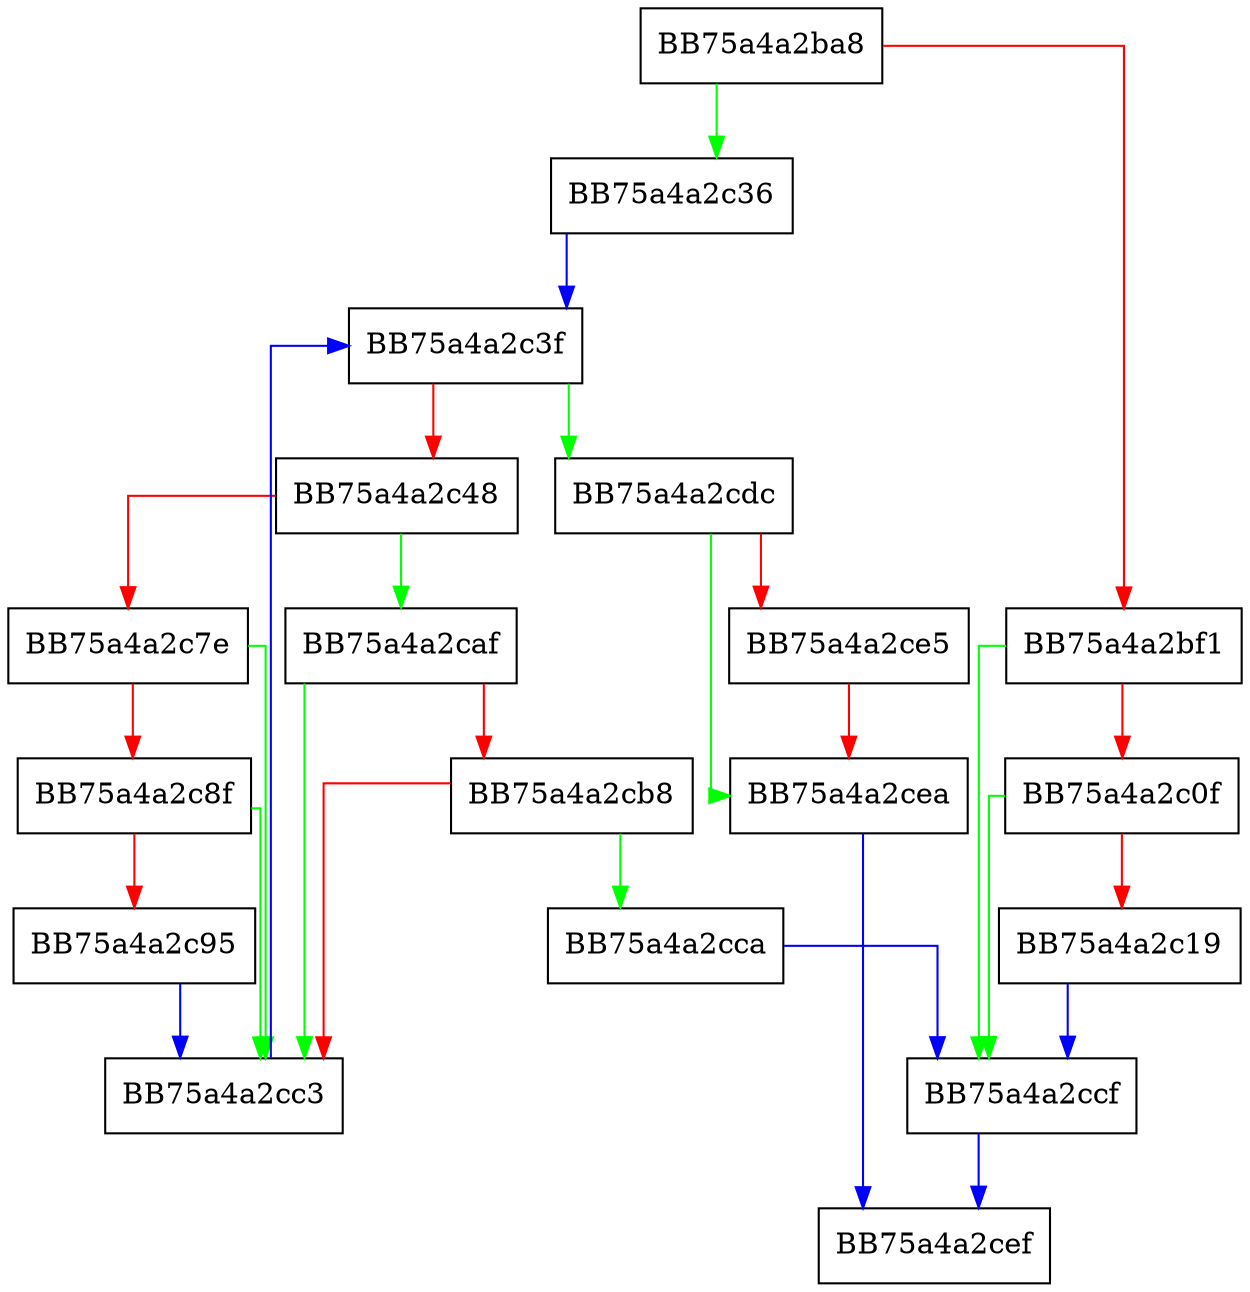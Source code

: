 digraph MpGetLoggedOnUserSession {
  node [shape="box"];
  graph [splines=ortho];
  BB75a4a2ba8 -> BB75a4a2c36 [color="green"];
  BB75a4a2ba8 -> BB75a4a2bf1 [color="red"];
  BB75a4a2bf1 -> BB75a4a2ccf [color="green"];
  BB75a4a2bf1 -> BB75a4a2c0f [color="red"];
  BB75a4a2c0f -> BB75a4a2ccf [color="green"];
  BB75a4a2c0f -> BB75a4a2c19 [color="red"];
  BB75a4a2c19 -> BB75a4a2ccf [color="blue"];
  BB75a4a2c36 -> BB75a4a2c3f [color="blue"];
  BB75a4a2c3f -> BB75a4a2cdc [color="green"];
  BB75a4a2c3f -> BB75a4a2c48 [color="red"];
  BB75a4a2c48 -> BB75a4a2caf [color="green"];
  BB75a4a2c48 -> BB75a4a2c7e [color="red"];
  BB75a4a2c7e -> BB75a4a2cc3 [color="green"];
  BB75a4a2c7e -> BB75a4a2c8f [color="red"];
  BB75a4a2c8f -> BB75a4a2cc3 [color="green"];
  BB75a4a2c8f -> BB75a4a2c95 [color="red"];
  BB75a4a2c95 -> BB75a4a2cc3 [color="blue"];
  BB75a4a2caf -> BB75a4a2cc3 [color="green"];
  BB75a4a2caf -> BB75a4a2cb8 [color="red"];
  BB75a4a2cb8 -> BB75a4a2cca [color="green"];
  BB75a4a2cb8 -> BB75a4a2cc3 [color="red"];
  BB75a4a2cc3 -> BB75a4a2c3f [color="blue"];
  BB75a4a2cca -> BB75a4a2ccf [color="blue"];
  BB75a4a2ccf -> BB75a4a2cef [color="blue"];
  BB75a4a2cdc -> BB75a4a2cea [color="green"];
  BB75a4a2cdc -> BB75a4a2ce5 [color="red"];
  BB75a4a2ce5 -> BB75a4a2cea [color="red"];
  BB75a4a2cea -> BB75a4a2cef [color="blue"];
}